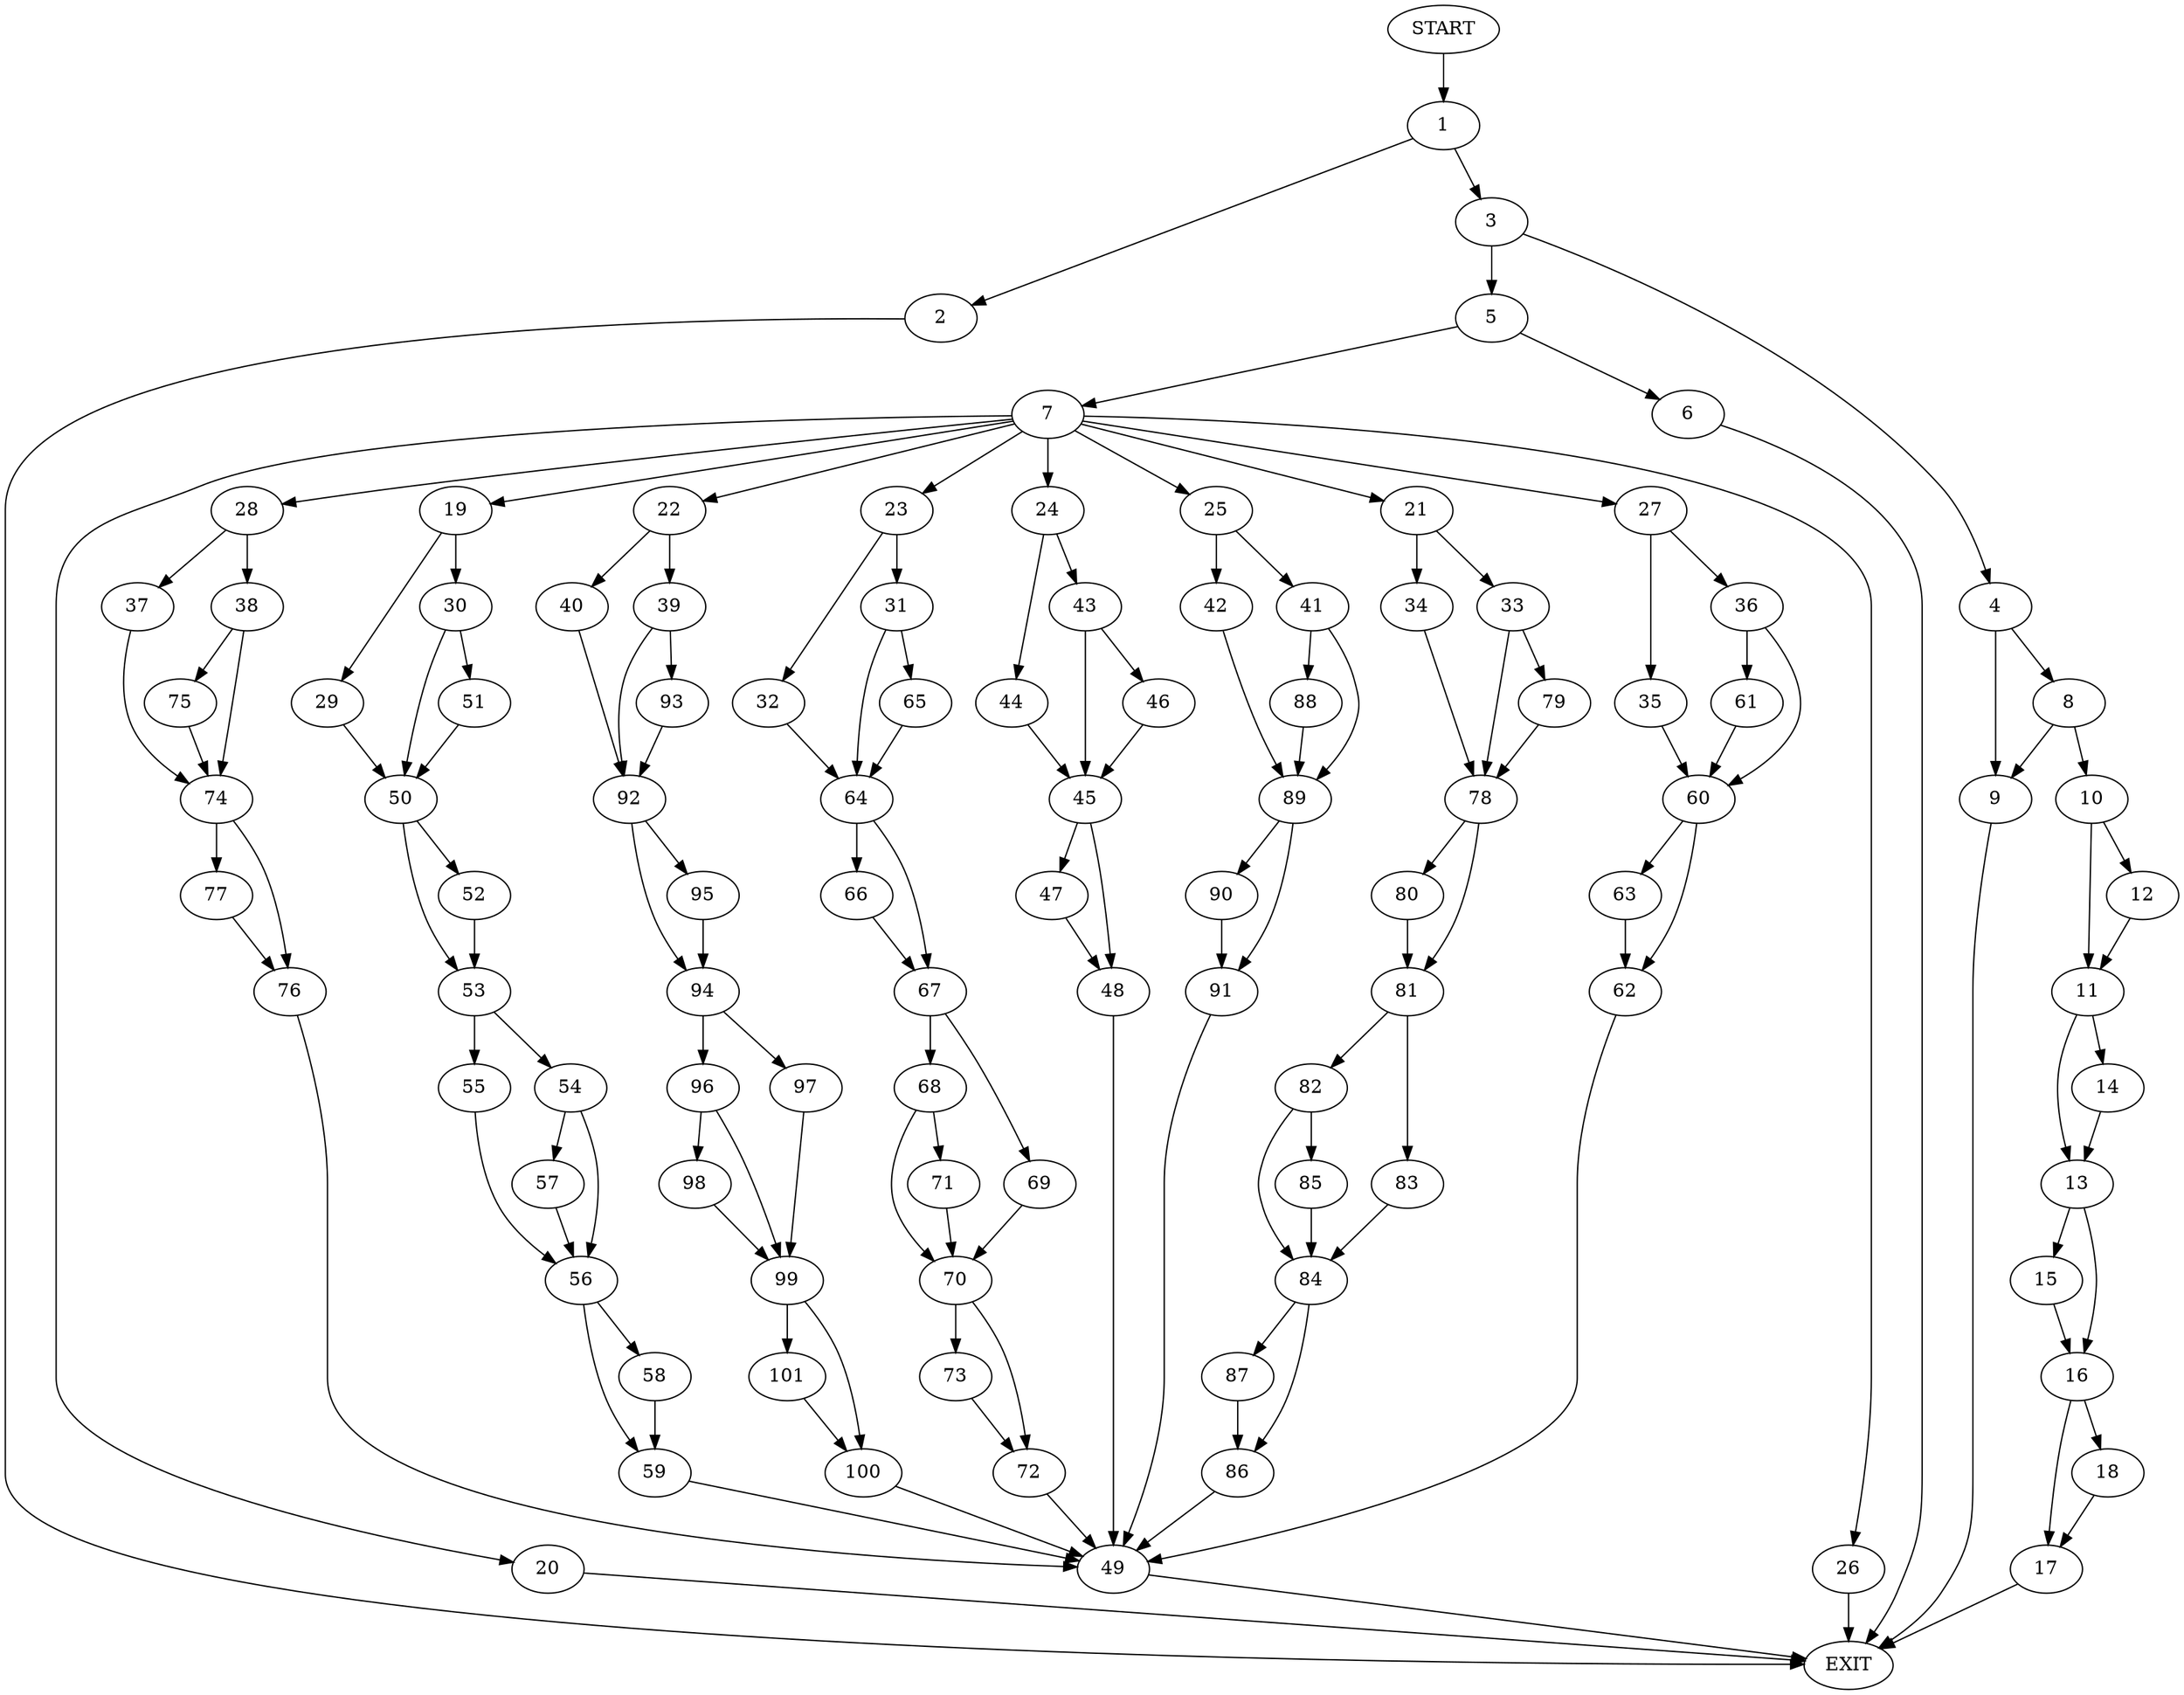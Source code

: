 digraph {
0 [label="START"]
102 [label="EXIT"]
0 -> 1
1 -> 2
1 -> 3
2 -> 102
3 -> 4
3 -> 5
5 -> 6
5 -> 7
4 -> 8
4 -> 9
8 -> 9
8 -> 10
9 -> 102
10 -> 11
10 -> 12
11 -> 13
11 -> 14
12 -> 11
14 -> 13
13 -> 15
13 -> 16
15 -> 16
16 -> 17
16 -> 18
17 -> 102
18 -> 17
6 -> 102
7 -> 19
7 -> 20
7 -> 21
7 -> 22
7 -> 23
7 -> 24
7 -> 25
7 -> 26
7 -> 27
7 -> 28
19 -> 29
19 -> 30
20 -> 102
23 -> 31
23 -> 32
21 -> 33
21 -> 34
27 -> 35
27 -> 36
28 -> 37
28 -> 38
22 -> 39
22 -> 40
25 -> 41
25 -> 42
26 -> 102
24 -> 43
24 -> 44
44 -> 45
43 -> 45
43 -> 46
45 -> 47
45 -> 48
46 -> 45
48 -> 49
47 -> 48
49 -> 102
30 -> 50
30 -> 51
29 -> 50
50 -> 52
50 -> 53
51 -> 50
52 -> 53
53 -> 54
53 -> 55
55 -> 56
54 -> 57
54 -> 56
56 -> 58
56 -> 59
57 -> 56
58 -> 59
59 -> 49
35 -> 60
36 -> 60
36 -> 61
60 -> 62
60 -> 63
61 -> 60
62 -> 49
63 -> 62
32 -> 64
31 -> 65
31 -> 64
64 -> 66
64 -> 67
65 -> 64
66 -> 67
67 -> 68
67 -> 69
68 -> 70
68 -> 71
69 -> 70
70 -> 72
70 -> 73
71 -> 70
73 -> 72
72 -> 49
37 -> 74
38 -> 74
38 -> 75
74 -> 76
74 -> 77
75 -> 74
76 -> 49
77 -> 76
33 -> 78
33 -> 79
34 -> 78
78 -> 80
78 -> 81
79 -> 78
80 -> 81
81 -> 82
81 -> 83
83 -> 84
82 -> 84
82 -> 85
84 -> 86
84 -> 87
85 -> 84
86 -> 49
87 -> 86
41 -> 88
41 -> 89
42 -> 89
89 -> 90
89 -> 91
88 -> 89
91 -> 49
90 -> 91
40 -> 92
39 -> 93
39 -> 92
92 -> 94
92 -> 95
93 -> 92
95 -> 94
94 -> 96
94 -> 97
96 -> 98
96 -> 99
97 -> 99
99 -> 100
99 -> 101
98 -> 99
100 -> 49
101 -> 100
}
